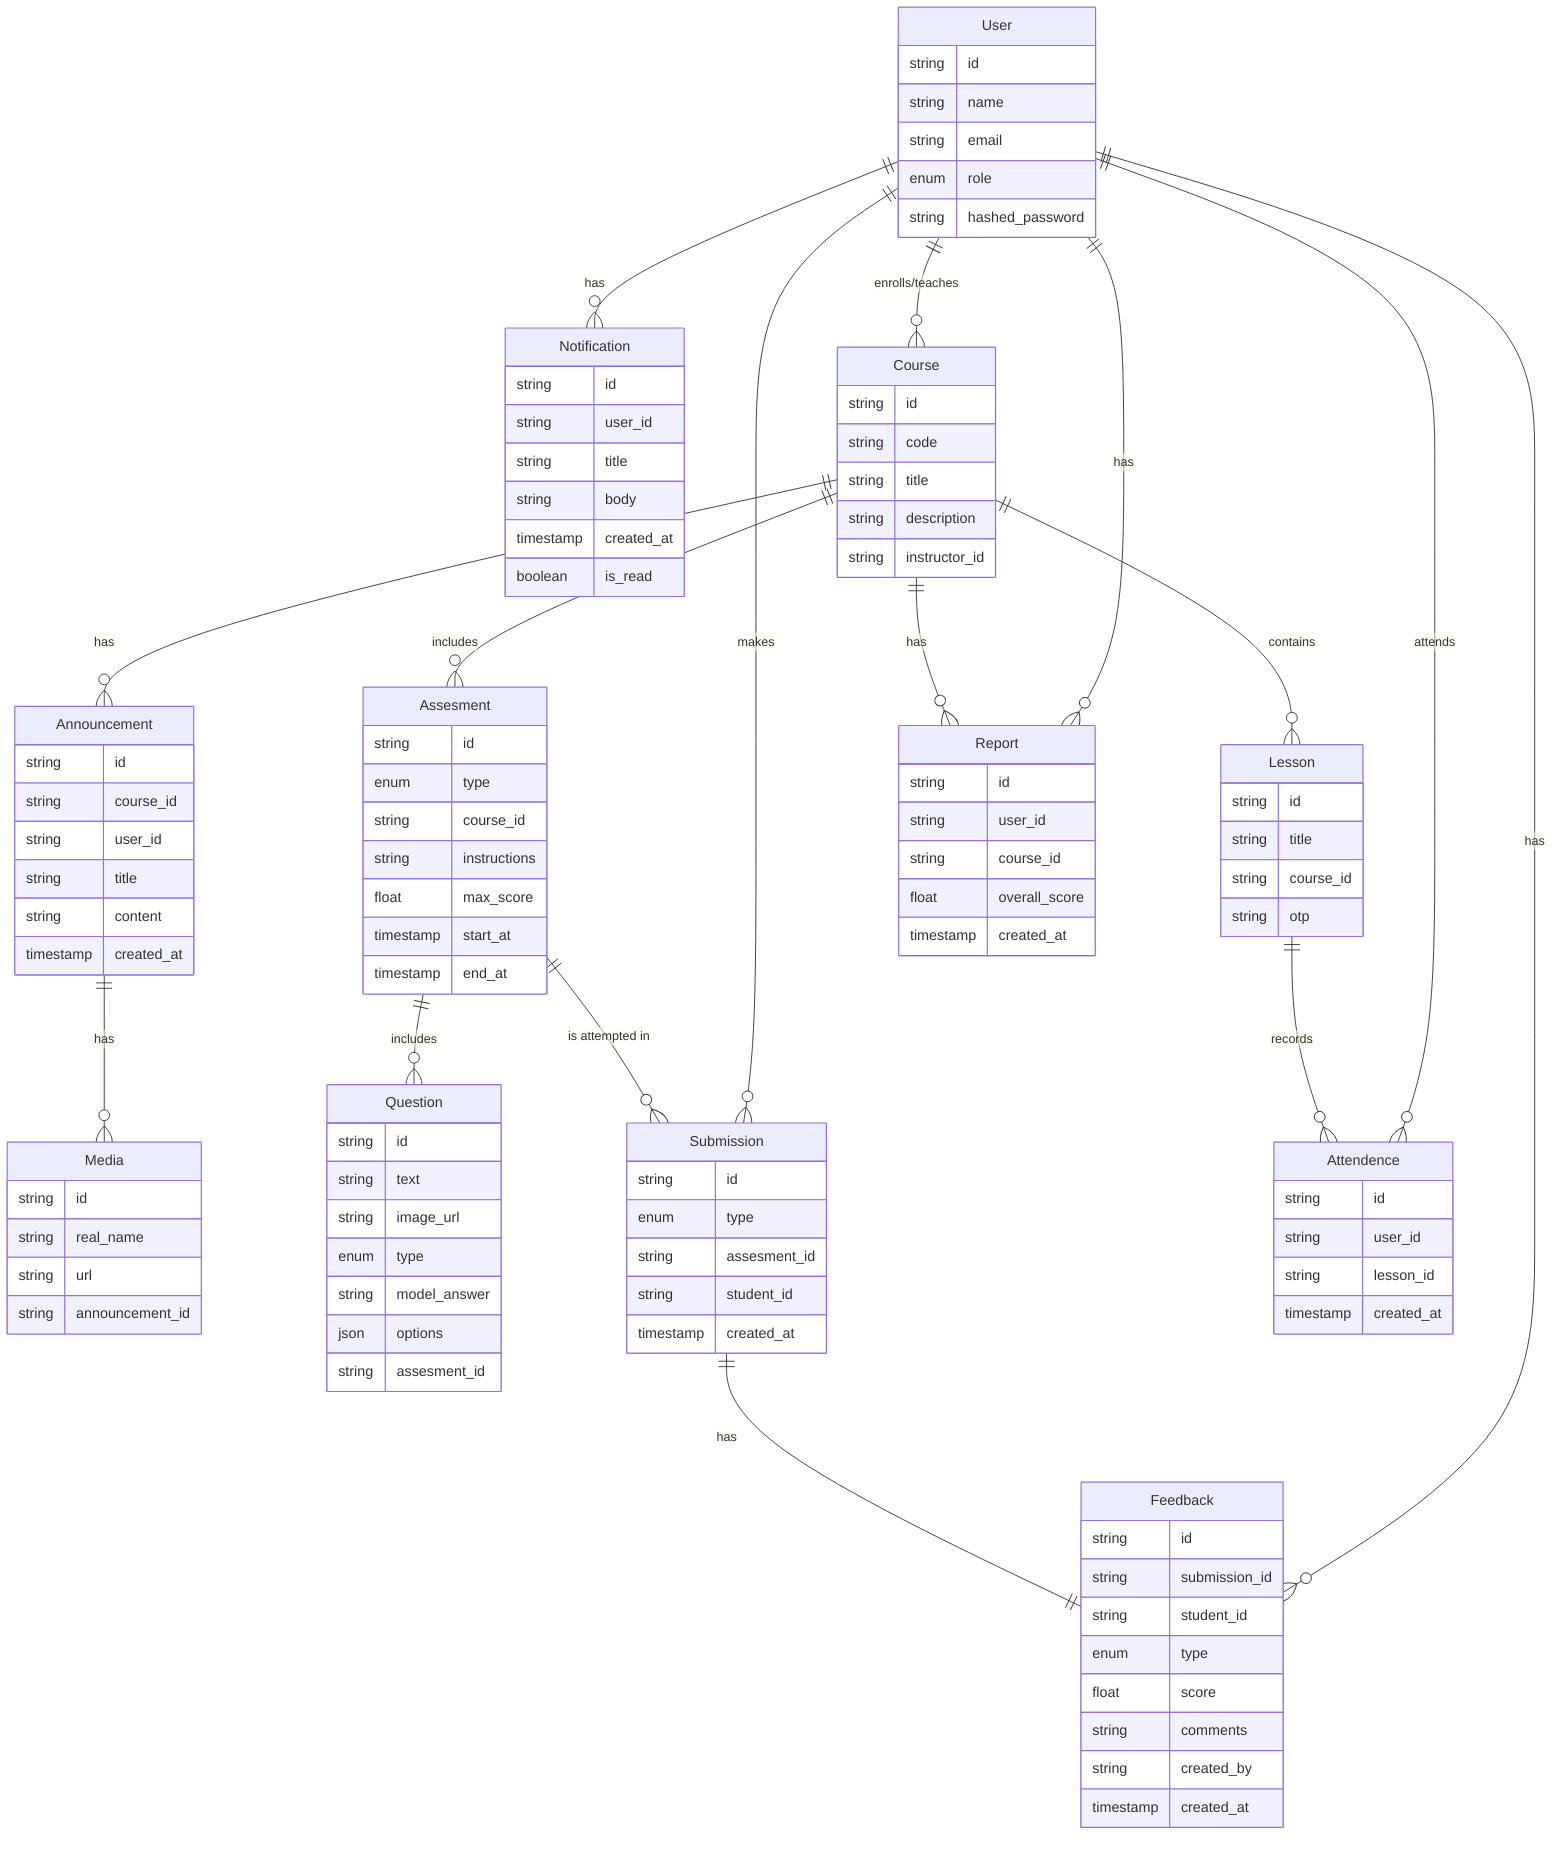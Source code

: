 erDiagram
    User {
        string id
        string name
        string email
        enum role
        string hashed_password
    }
    Notification {
        string id
        string user_id
        string title
        string body
        timestamp created_at
        boolean is_read
    }
    Course {
        string id
        string code
        string title
        string description
        string instructor_id
    }
    Announcement {
        string id
        string course_id
        string user_id
        string title
        string content
        timestamp created_at
    }
    Lesson {
        string id
        string title
        string course_id
        string otp
    }
    Media {
        string id
        string real_name
        string url
        string announcement_id
    }
    Question {
        string id
        string text
        string image_url
        enum type
        string model_answer
        json options
        string assesment_id
    }

    Assesment {
        string id
        enum type
        string course_id
        string instructions
        float max_score
        timestamp start_at
        timestamp end_at
    }

    Submission {
        string id
        enum type
        string assesment_id
        string student_id
        timestamp created_at
    }

    Attendence {
        string id
        string user_id
        string lesson_id
        timestamp created_at
    }

    Feedback {
        string id
        string submission_id
        string student_id
        enum type
        float score
        string comments
        string created_by
        timestamp created_at
    }

    Report {
        string id
        string user_id
        string course_id
        float overall_score
        timestamp created_at
    }

    User ||--o{ Course: "enrolls/teaches"
    Course ||--o{ Report: "has"
    User ||--o{ Report: "has"
    Course ||--o{ Lesson: "contains"
    Course ||--o{ Assesment: "includes"
    Lesson ||--o{ Attendence: "records"
    Assesment ||--o{ Question: "includes"
    Assesment ||--o{ Submission: "is attempted in"
    Submission ||--|| Feedback: "has"
    User ||--o{ Submission: "makes"
    User ||--o{ Notification: "has"
    User ||--o{ Attendence: "attends"
    User ||--o{ Feedback: "has"
    Course ||--o{ Announcement: "has"
    Announcement ||--o{ Media: "has"